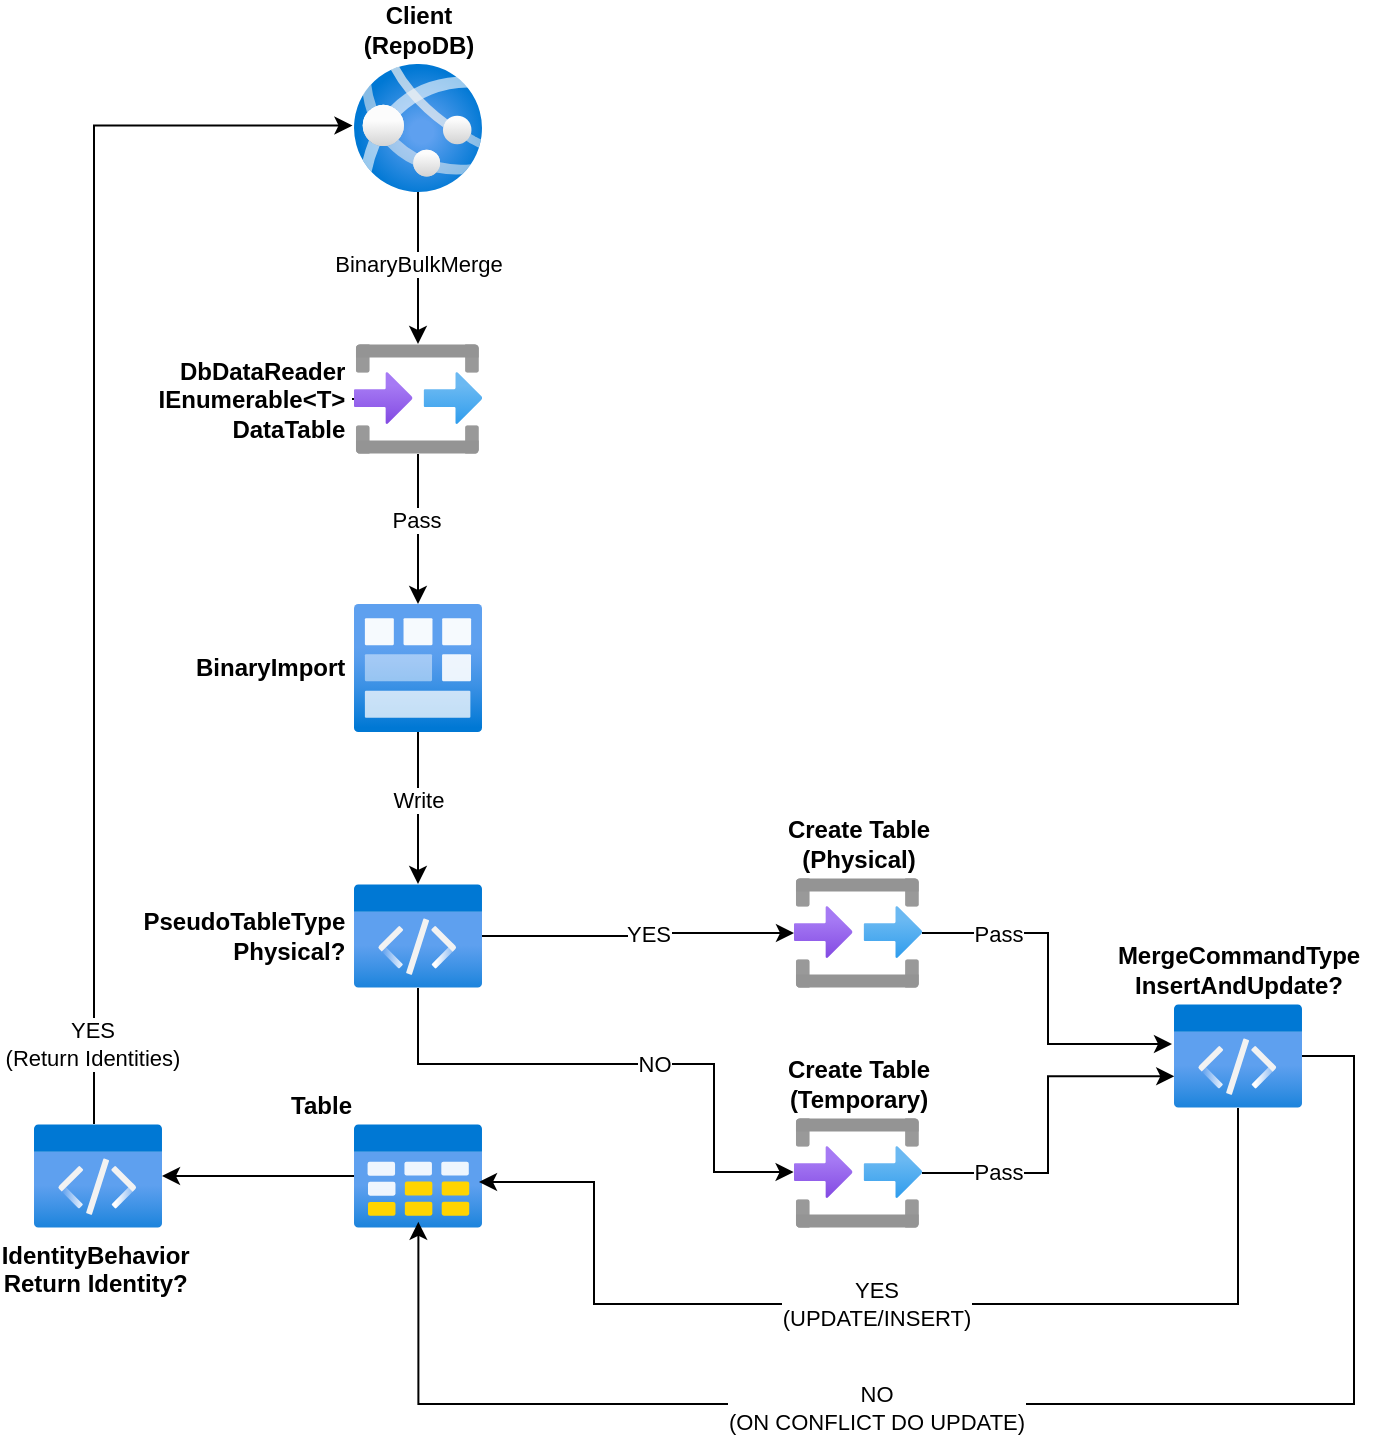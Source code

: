 <mxfile version="15.7.0" type="device"><diagram id="CfuBTNPLddLmRjSZnl6q" name="Page-1"><mxGraphModel dx="1888" dy="524" grid="1" gridSize="10" guides="1" tooltips="1" connect="1" arrows="1" fold="1" page="1" pageScale="1" pageWidth="850" pageHeight="1100" math="0" shadow="0"><root><mxCell id="0"/><mxCell id="1" parent="0"/><mxCell id="sZYv-hAGC-2yv8cF31u6-3" style="edgeStyle=orthogonalEdgeStyle;rounded=0;orthogonalLoop=1;jettySize=auto;html=1;" parent="1" source="sZYv-hAGC-2yv8cF31u6-1" target="sZYv-hAGC-2yv8cF31u6-2" edge="1"><mxGeometry relative="1" as="geometry"/></mxCell><mxCell id="sZYv-hAGC-2yv8cF31u6-4" value="BinaryBulkMerge" style="edgeLabel;html=1;align=center;verticalAlign=middle;resizable=0;points=[];" parent="sZYv-hAGC-2yv8cF31u6-3" vertex="1" connectable="0"><mxGeometry x="-0.265" relative="1" as="geometry"><mxPoint y="8" as="offset"/></mxGeometry></mxCell><mxCell id="sZYv-hAGC-2yv8cF31u6-1" value="Client&lt;br&gt;(RepoDB)" style="aspect=fixed;html=1;points=[];align=center;image;fontSize=12;image=img/lib/azure2/app_services/App_Services.svg;labelPosition=center;verticalLabelPosition=top;verticalAlign=bottom;fontStyle=1" parent="1" vertex="1"><mxGeometry x="150" y="70" width="64" height="64" as="geometry"/></mxCell><mxCell id="sZYv-hAGC-2yv8cF31u6-6" value="" style="edgeStyle=orthogonalEdgeStyle;rounded=0;orthogonalLoop=1;jettySize=auto;html=1;" parent="1" source="sZYv-hAGC-2yv8cF31u6-2" edge="1"><mxGeometry relative="1" as="geometry"><mxPoint x="70.0" y="237.5" as="targetPoint"/></mxGeometry></mxCell><mxCell id="sZYv-hAGC-2yv8cF31u6-9" style="edgeStyle=orthogonalEdgeStyle;rounded=0;orthogonalLoop=1;jettySize=auto;html=1;" parent="1" source="sZYv-hAGC-2yv8cF31u6-2" target="sZYv-hAGC-2yv8cF31u6-7" edge="1"><mxGeometry relative="1" as="geometry"/></mxCell><mxCell id="sZYv-hAGC-2yv8cF31u6-10" value="Pass" style="edgeLabel;html=1;align=center;verticalAlign=middle;resizable=0;points=[];" parent="sZYv-hAGC-2yv8cF31u6-9" vertex="1" connectable="0"><mxGeometry x="-0.131" y="-1" relative="1" as="geometry"><mxPoint as="offset"/></mxGeometry></mxCell><mxCell id="sZYv-hAGC-2yv8cF31u6-2" value="DbDataReader&amp;nbsp;&lt;br&gt;IEnumerable&amp;lt;T&amp;gt;&amp;nbsp;&lt;br&gt;DataTable&amp;nbsp;" style="aspect=fixed;html=1;points=[];align=right;image;fontSize=12;image=img/lib/azure2/general/Input_Output.svg;labelPosition=left;verticalLabelPosition=middle;verticalAlign=middle;fontStyle=1" parent="1" vertex="1"><mxGeometry x="150" y="210" width="64" height="55.0" as="geometry"/></mxCell><mxCell id="sZYv-hAGC-2yv8cF31u6-11" style="edgeStyle=orthogonalEdgeStyle;rounded=0;orthogonalLoop=1;jettySize=auto;html=1;" parent="1" source="sZYv-hAGC-2yv8cF31u6-7" target="sZYv-hAGC-2yv8cF31u6-13" edge="1"><mxGeometry relative="1" as="geometry"><mxPoint x="182" y="480.0" as="targetPoint"/></mxGeometry></mxCell><mxCell id="sZYv-hAGC-2yv8cF31u6-12" value="Write" style="edgeLabel;html=1;align=center;verticalAlign=middle;resizable=0;points=[];" parent="sZYv-hAGC-2yv8cF31u6-11" vertex="1" connectable="0"><mxGeometry x="-0.125" relative="1" as="geometry"><mxPoint as="offset"/></mxGeometry></mxCell><mxCell id="sZYv-hAGC-2yv8cF31u6-7" value="BinaryImport&amp;nbsp;" style="aspect=fixed;html=1;points=[];align=right;image;fontSize=12;image=img/lib/azure2/general/Module.svg;labelPosition=left;verticalLabelPosition=middle;verticalAlign=middle;fontStyle=1" parent="1" vertex="1"><mxGeometry x="150" y="340" width="64" height="64" as="geometry"/></mxCell><mxCell id="sZYv-hAGC-2yv8cF31u6-20" style="edgeStyle=orthogonalEdgeStyle;rounded=0;orthogonalLoop=1;jettySize=auto;html=1;" parent="1" source="sZYv-hAGC-2yv8cF31u6-13" target="sZYv-hAGC-2yv8cF31u6-19" edge="1"><mxGeometry relative="1" as="geometry"/></mxCell><mxCell id="sZYv-hAGC-2yv8cF31u6-21" value="YES" style="edgeLabel;html=1;align=center;verticalAlign=middle;resizable=0;points=[];" parent="sZYv-hAGC-2yv8cF31u6-20" vertex="1" connectable="0"><mxGeometry x="0.074" relative="1" as="geometry"><mxPoint as="offset"/></mxGeometry></mxCell><mxCell id="sZYv-hAGC-2yv8cF31u6-24" style="edgeStyle=orthogonalEdgeStyle;rounded=0;orthogonalLoop=1;jettySize=auto;html=1;entryX=-0.003;entryY=0.495;entryDx=0;entryDy=0;entryPerimeter=0;" parent="1" source="sZYv-hAGC-2yv8cF31u6-13" target="sZYv-hAGC-2yv8cF31u6-22" edge="1"><mxGeometry relative="1" as="geometry"><Array as="points"><mxPoint x="182" y="570"/><mxPoint x="330" y="570"/><mxPoint x="330" y="624"/><mxPoint x="370" y="624"/></Array></mxGeometry></mxCell><mxCell id="sZYv-hAGC-2yv8cF31u6-25" value="NO" style="edgeLabel;html=1;align=center;verticalAlign=middle;resizable=0;points=[];" parent="sZYv-hAGC-2yv8cF31u6-24" vertex="1" connectable="0"><mxGeometry x="0.565" y="-1" relative="1" as="geometry"><mxPoint x="-29" y="-33" as="offset"/></mxGeometry></mxCell><mxCell id="sZYv-hAGC-2yv8cF31u6-13" value="PseudoTableType&amp;nbsp;&lt;br&gt;Physical?&amp;nbsp;" style="aspect=fixed;html=1;points=[];align=right;image;fontSize=12;image=img/lib/azure2/general/Code.svg;labelPosition=left;verticalLabelPosition=middle;verticalAlign=middle;fontStyle=1" parent="1" vertex="1"><mxGeometry x="150" y="480" width="64" height="52" as="geometry"/></mxCell><mxCell id="sZYv-hAGC-2yv8cF31u6-26" style="edgeStyle=orthogonalEdgeStyle;rounded=0;orthogonalLoop=1;jettySize=auto;html=1;entryX=-0.012;entryY=0.481;entryDx=0;entryDy=0;entryPerimeter=0;startArrow=none;" parent="1" source="sZYv-hAGC-2yv8cF31u6-32" target="sZYv-hAGC-2yv8cF31u6-1" edge="1"><mxGeometry relative="1" as="geometry"><mxPoint x="30" y="160" as="targetPoint"/><Array as="points"><mxPoint x="20" y="101"/></Array></mxGeometry></mxCell><mxCell id="sZYv-hAGC-2yv8cF31u6-36" value="YES&lt;br&gt;(Return Identities)" style="edgeLabel;html=1;align=center;verticalAlign=middle;resizable=0;points=[];" parent="sZYv-hAGC-2yv8cF31u6-26" vertex="1" connectable="0"><mxGeometry x="-0.873" y="1" relative="1" as="geometry"><mxPoint as="offset"/></mxGeometry></mxCell><mxCell id="sZYv-hAGC-2yv8cF31u6-35" style="edgeStyle=orthogonalEdgeStyle;rounded=0;orthogonalLoop=1;jettySize=auto;html=1;" parent="1" source="sZYv-hAGC-2yv8cF31u6-16" target="sZYv-hAGC-2yv8cF31u6-32" edge="1"><mxGeometry relative="1" as="geometry"/></mxCell><mxCell id="sZYv-hAGC-2yv8cF31u6-16" value="Table" style="aspect=fixed;html=1;points=[];align=right;image;fontSize=12;image=img/lib/azure2/general/Table.svg;fontStyle=1;labelPosition=left;verticalLabelPosition=top;verticalAlign=bottom;" parent="1" vertex="1"><mxGeometry x="150" y="600" width="64" height="52" as="geometry"/></mxCell><mxCell id="NFbMn_RHs-ipsz8whMUC-1" style="edgeStyle=orthogonalEdgeStyle;rounded=0;orthogonalLoop=1;jettySize=auto;html=1;" parent="1" source="sZYv-hAGC-2yv8cF31u6-19" edge="1"><mxGeometry relative="1" as="geometry"><mxPoint x="559" y="560" as="targetPoint"/><Array as="points"><mxPoint x="497" y="505"/><mxPoint x="497" y="560"/><mxPoint x="559" y="560"/></Array></mxGeometry></mxCell><mxCell id="NFbMn_RHs-ipsz8whMUC-3" value="Pass" style="edgeLabel;html=1;align=center;verticalAlign=middle;resizable=0;points=[];" parent="NFbMn_RHs-ipsz8whMUC-1" vertex="1" connectable="0"><mxGeometry x="-0.582" y="-2" relative="1" as="geometry"><mxPoint y="-2" as="offset"/></mxGeometry></mxCell><mxCell id="sZYv-hAGC-2yv8cF31u6-19" value="Create Table&lt;br&gt;(Physical)" style="aspect=fixed;html=1;points=[];align=center;image;fontSize=12;image=img/lib/azure2/general/Input_Output.svg;labelPosition=center;verticalLabelPosition=top;verticalAlign=bottom;fontStyle=1" parent="1" vertex="1"><mxGeometry x="370" y="477" width="64" height="55.0" as="geometry"/></mxCell><mxCell id="NFbMn_RHs-ipsz8whMUC-2" style="edgeStyle=orthogonalEdgeStyle;rounded=0;orthogonalLoop=1;jettySize=auto;html=1;entryX=0.002;entryY=0.695;entryDx=0;entryDy=0;entryPerimeter=0;" parent="1" source="sZYv-hAGC-2yv8cF31u6-22" target="sZYv-hAGC-2yv8cF31u6-37" edge="1"><mxGeometry relative="1" as="geometry"/></mxCell><mxCell id="NFbMn_RHs-ipsz8whMUC-4" value="Pass" style="edgeLabel;html=1;align=center;verticalAlign=middle;resizable=0;points=[];" parent="NFbMn_RHs-ipsz8whMUC-2" vertex="1" connectable="0"><mxGeometry x="-0.573" y="1" relative="1" as="geometry"><mxPoint as="offset"/></mxGeometry></mxCell><mxCell id="sZYv-hAGC-2yv8cF31u6-22" value="Create Table&lt;br&gt;(Temporary)" style="aspect=fixed;html=1;points=[];align=center;image;fontSize=12;image=img/lib/azure2/general/Input_Output.svg;labelPosition=center;verticalLabelPosition=top;verticalAlign=bottom;fontStyle=1" parent="1" vertex="1"><mxGeometry x="370" y="597" width="64" height="55.0" as="geometry"/></mxCell><mxCell id="sZYv-hAGC-2yv8cF31u6-32" value="IdentityBehavior&amp;nbsp;&lt;br&gt;Return Identity?&amp;nbsp;" style="aspect=fixed;html=1;points=[];align=center;image;fontSize=12;image=img/lib/azure2/general/Code.svg;labelPosition=center;verticalLabelPosition=bottom;verticalAlign=top;fontStyle=1" parent="1" vertex="1"><mxGeometry x="-10" y="600" width="64" height="52" as="geometry"/></mxCell><mxCell id="sZYv-hAGC-2yv8cF31u6-41" style="edgeStyle=orthogonalEdgeStyle;rounded=0;orthogonalLoop=1;jettySize=auto;html=1;entryX=0.977;entryY=0.565;entryDx=0;entryDy=0;entryPerimeter=0;" parent="1" source="sZYv-hAGC-2yv8cF31u6-37" target="sZYv-hAGC-2yv8cF31u6-16" edge="1"><mxGeometry relative="1" as="geometry"><Array as="points"><mxPoint x="592" y="690"/><mxPoint x="270" y="690"/><mxPoint x="270" y="629"/><mxPoint x="213" y="629"/></Array></mxGeometry></mxCell><mxCell id="sZYv-hAGC-2yv8cF31u6-42" value="YES&lt;br&gt;(UPDATE/INSERT)" style="edgeLabel;html=1;align=center;verticalAlign=middle;resizable=0;points=[];" parent="sZYv-hAGC-2yv8cF31u6-41" vertex="1" connectable="0"><mxGeometry x="0.096" relative="1" as="geometry"><mxPoint x="16" as="offset"/></mxGeometry></mxCell><mxCell id="sZYv-hAGC-2yv8cF31u6-43" style="edgeStyle=orthogonalEdgeStyle;rounded=0;orthogonalLoop=1;jettySize=auto;html=1;entryX=0.503;entryY=0.941;entryDx=0;entryDy=0;entryPerimeter=0;" parent="1" source="sZYv-hAGC-2yv8cF31u6-37" target="sZYv-hAGC-2yv8cF31u6-16" edge="1"><mxGeometry relative="1" as="geometry"><Array as="points"><mxPoint x="650" y="566"/><mxPoint x="650" y="740"/><mxPoint x="182" y="740"/></Array></mxGeometry></mxCell><mxCell id="sZYv-hAGC-2yv8cF31u6-44" value="NO&lt;br&gt;(ON CONFLICT DO UPDATE)" style="edgeLabel;html=1;align=center;verticalAlign=middle;resizable=0;points=[];" parent="sZYv-hAGC-2yv8cF31u6-43" vertex="1" connectable="0"><mxGeometry x="0.174" y="2" relative="1" as="geometry"><mxPoint x="6" as="offset"/></mxGeometry></mxCell><mxCell id="sZYv-hAGC-2yv8cF31u6-37" value="MergeCommandType&lt;br&gt;InsertAndUpdate?" style="aspect=fixed;html=1;points=[];align=center;image;fontSize=12;image=img/lib/azure2/general/Code.svg;labelPosition=center;verticalLabelPosition=top;verticalAlign=bottom;fontStyle=1" parent="1" vertex="1"><mxGeometry x="560" y="540" width="64" height="52" as="geometry"/></mxCell></root></mxGraphModel></diagram></mxfile>